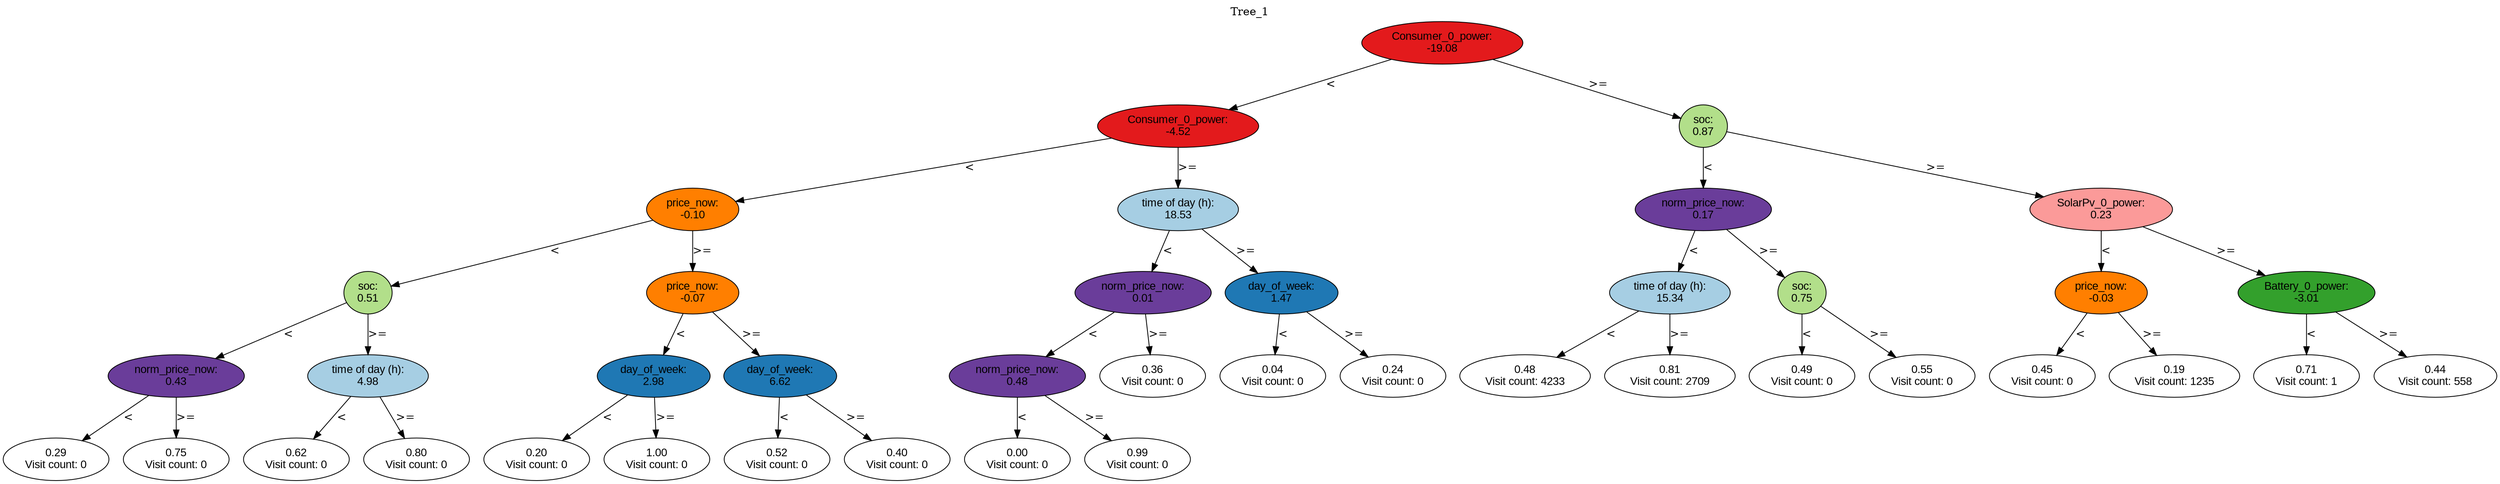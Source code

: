 digraph BST {
    node [fontname="Arial" style=filled colorscheme=paired12];
    0 [ label = "Consumer_0_power:
-19.08" fillcolor=6];
    1 [ label = "Consumer_0_power:
-4.52" fillcolor=6];
    2 [ label = "price_now:
-0.10" fillcolor=8];
    3 [ label = "soc:
0.51" fillcolor=3];
    4 [ label = "norm_price_now:
0.43" fillcolor=10];
    5 [ label = "0.29
Visit count: 0" fillcolor=white];
    6 [ label = "0.75
Visit count: 0" fillcolor=white];
    7 [ label = "time of day (h):
4.98" fillcolor=1];
    8 [ label = "0.62
Visit count: 0" fillcolor=white];
    9 [ label = "0.80
Visit count: 0" fillcolor=white];
    10 [ label = "price_now:
-0.07" fillcolor=8];
    11 [ label = "day_of_week:
2.98" fillcolor=2];
    12 [ label = "0.20
Visit count: 0" fillcolor=white];
    13 [ label = "1.00
Visit count: 0" fillcolor=white];
    14 [ label = "day_of_week:
6.62" fillcolor=2];
    15 [ label = "0.52
Visit count: 0" fillcolor=white];
    16 [ label = "0.40
Visit count: 0" fillcolor=white];
    17 [ label = "time of day (h):
18.53" fillcolor=1];
    18 [ label = "norm_price_now:
0.01" fillcolor=10];
    19 [ label = "norm_price_now:
0.48" fillcolor=10];
    20 [ label = "0.00
Visit count: 0" fillcolor=white];
    21 [ label = "0.99
Visit count: 0" fillcolor=white];
    22 [ label = "0.36
Visit count: 0" fillcolor=white];
    23 [ label = "day_of_week:
1.47" fillcolor=2];
    24 [ label = "0.04
Visit count: 0" fillcolor=white];
    25 [ label = "0.24
Visit count: 0" fillcolor=white];
    26 [ label = "soc:
0.87" fillcolor=3];
    27 [ label = "norm_price_now:
0.17" fillcolor=10];
    28 [ label = "time of day (h):
15.34" fillcolor=1];
    29 [ label = "0.48
Visit count: 4233" fillcolor=white];
    30 [ label = "0.81
Visit count: 2709" fillcolor=white];
    31 [ label = "soc:
0.75" fillcolor=3];
    32 [ label = "0.49
Visit count: 0" fillcolor=white];
    33 [ label = "0.55
Visit count: 0" fillcolor=white];
    34 [ label = "SolarPv_0_power:
0.23" fillcolor=5];
    35 [ label = "price_now:
-0.03" fillcolor=8];
    36 [ label = "0.45
Visit count: 0" fillcolor=white];
    37 [ label = "0.19
Visit count: 1235" fillcolor=white];
    38 [ label = "Battery_0_power:
-3.01" fillcolor=4];
    39 [ label = "0.71
Visit count: 1" fillcolor=white];
    40 [ label = "0.44
Visit count: 558" fillcolor=white];

    0  -> 1[ label = "<"];
    0  -> 26[ label = ">="];
    1  -> 2[ label = "<"];
    1  -> 17[ label = ">="];
    2  -> 3[ label = "<"];
    2  -> 10[ label = ">="];
    3  -> 4[ label = "<"];
    3  -> 7[ label = ">="];
    4  -> 5[ label = "<"];
    4  -> 6[ label = ">="];
    7  -> 8[ label = "<"];
    7  -> 9[ label = ">="];
    10  -> 11[ label = "<"];
    10  -> 14[ label = ">="];
    11  -> 12[ label = "<"];
    11  -> 13[ label = ">="];
    14  -> 15[ label = "<"];
    14  -> 16[ label = ">="];
    17  -> 18[ label = "<"];
    17  -> 23[ label = ">="];
    18  -> 19[ label = "<"];
    18  -> 22[ label = ">="];
    19  -> 20[ label = "<"];
    19  -> 21[ label = ">="];
    23  -> 24[ label = "<"];
    23  -> 25[ label = ">="];
    26  -> 27[ label = "<"];
    26  -> 34[ label = ">="];
    27  -> 28[ label = "<"];
    27  -> 31[ label = ">="];
    28  -> 29[ label = "<"];
    28  -> 30[ label = ">="];
    31  -> 32[ label = "<"];
    31  -> 33[ label = ">="];
    34  -> 35[ label = "<"];
    34  -> 38[ label = ">="];
    35  -> 36[ label = "<"];
    35  -> 37[ label = ">="];
    38  -> 39[ label = "<"];
    38  -> 40[ label = ">="];

    labelloc="t";
    label="Tree_1";
}